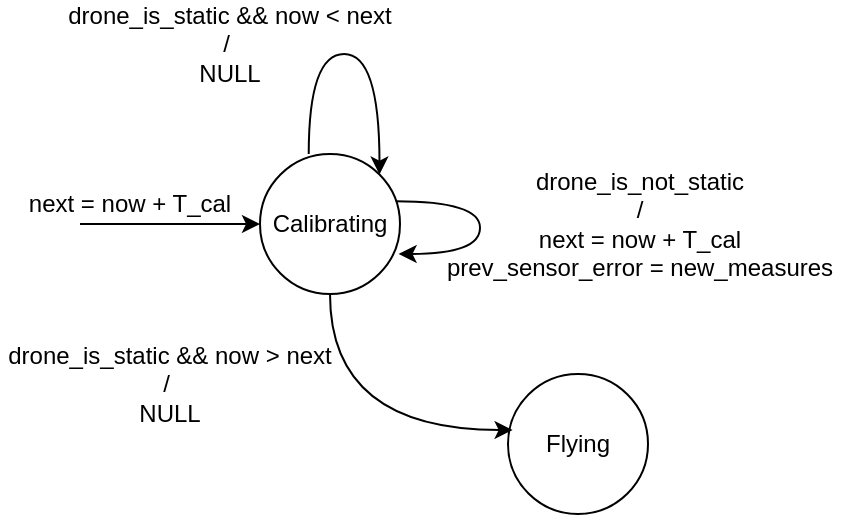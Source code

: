<mxfile version="23.1.5" type="device">
  <diagram name="Página-1" id="TuIYwCqhV1eCCIsnA5qd">
    <mxGraphModel dx="988" dy="550" grid="1" gridSize="10" guides="1" tooltips="1" connect="1" arrows="1" fold="1" page="1" pageScale="1" pageWidth="827" pageHeight="1169" math="0" shadow="0">
      <root>
        <mxCell id="0" />
        <mxCell id="1" parent="0" />
        <mxCell id="ucfnaXNEXt0CkoZb7ptM-3" style="edgeStyle=orthogonalEdgeStyle;rounded=0;orthogonalLoop=1;jettySize=auto;html=1;startArrow=classic;startFill=1;endArrow=none;endFill=0;" edge="1" parent="1" source="ucfnaXNEXt0CkoZb7ptM-2">
          <mxGeometry relative="1" as="geometry">
            <mxPoint x="200" y="275" as="targetPoint" />
          </mxGeometry>
        </mxCell>
        <mxCell id="ucfnaXNEXt0CkoZb7ptM-2" value="Calibrating" style="ellipse;whiteSpace=wrap;html=1;aspect=fixed;" vertex="1" parent="1">
          <mxGeometry x="290" y="240" width="70" height="70" as="geometry" />
        </mxCell>
        <mxCell id="ucfnaXNEXt0CkoZb7ptM-4" value="next = now + T_cal" style="text;html=1;align=center;verticalAlign=middle;whiteSpace=wrap;rounded=0;" vertex="1" parent="1">
          <mxGeometry x="170" y="250" width="110" height="30" as="geometry" />
        </mxCell>
        <mxCell id="ucfnaXNEXt0CkoZb7ptM-7" style="edgeStyle=orthogonalEdgeStyle;rounded=0;orthogonalLoop=1;jettySize=auto;html=1;curved=1;exitX=0.348;exitY=0;exitDx=0;exitDy=0;exitPerimeter=0;entryX=1;entryY=0;entryDx=0;entryDy=0;" edge="1" parent="1" source="ucfnaXNEXt0CkoZb7ptM-2" target="ucfnaXNEXt0CkoZb7ptM-2">
          <mxGeometry relative="1" as="geometry">
            <Array as="points">
              <mxPoint x="314" y="190" />
              <mxPoint x="350" y="190" />
            </Array>
          </mxGeometry>
        </mxCell>
        <mxCell id="ucfnaXNEXt0CkoZb7ptM-8" value="drone_is_static &amp;amp;&amp;amp; now &amp;lt; next /&amp;nbsp;&lt;br&gt;NULL" style="text;html=1;align=center;verticalAlign=middle;whiteSpace=wrap;rounded=0;" vertex="1" parent="1">
          <mxGeometry x="190" y="170" width="170" height="30" as="geometry" />
        </mxCell>
        <mxCell id="ucfnaXNEXt0CkoZb7ptM-9" value="drone_is_not_static&lt;br&gt;/&lt;br&gt;next = now + T_cal&lt;br&gt;prev_sensor_error = new_measures" style="text;html=1;align=center;verticalAlign=middle;whiteSpace=wrap;rounded=0;" vertex="1" parent="1">
          <mxGeometry x="370" y="240" width="220" height="70" as="geometry" />
        </mxCell>
        <mxCell id="ucfnaXNEXt0CkoZb7ptM-10" style="edgeStyle=orthogonalEdgeStyle;rounded=0;orthogonalLoop=1;jettySize=auto;html=1;entryX=0.99;entryY=0.714;entryDx=0;entryDy=0;entryPerimeter=0;curved=1;exitX=0.971;exitY=0.338;exitDx=0;exitDy=0;exitPerimeter=0;" edge="1" parent="1" source="ucfnaXNEXt0CkoZb7ptM-2" target="ucfnaXNEXt0CkoZb7ptM-2">
          <mxGeometry relative="1" as="geometry">
            <Array as="points">
              <mxPoint x="400" y="264" />
              <mxPoint x="400" y="290" />
            </Array>
          </mxGeometry>
        </mxCell>
        <mxCell id="ucfnaXNEXt0CkoZb7ptM-11" value="drone_is_static &amp;amp;&amp;amp; now &amp;gt; next /&amp;nbsp;&lt;br&gt;NULL" style="text;html=1;align=center;verticalAlign=middle;whiteSpace=wrap;rounded=0;" vertex="1" parent="1">
          <mxGeometry x="160" y="340" width="170" height="30" as="geometry" />
        </mxCell>
        <mxCell id="ucfnaXNEXt0CkoZb7ptM-12" value="Flying" style="ellipse;whiteSpace=wrap;html=1;aspect=fixed;" vertex="1" parent="1">
          <mxGeometry x="414" y="350" width="70" height="70" as="geometry" />
        </mxCell>
        <mxCell id="ucfnaXNEXt0CkoZb7ptM-13" style="edgeStyle=orthogonalEdgeStyle;rounded=0;orthogonalLoop=1;jettySize=auto;html=1;entryX=0.033;entryY=0.4;entryDx=0;entryDy=0;entryPerimeter=0;curved=1;exitX=0.5;exitY=1;exitDx=0;exitDy=0;" edge="1" parent="1" source="ucfnaXNEXt0CkoZb7ptM-2" target="ucfnaXNEXt0CkoZb7ptM-12">
          <mxGeometry relative="1" as="geometry">
            <Array as="points">
              <mxPoint x="325" y="378" />
            </Array>
          </mxGeometry>
        </mxCell>
      </root>
    </mxGraphModel>
  </diagram>
</mxfile>
